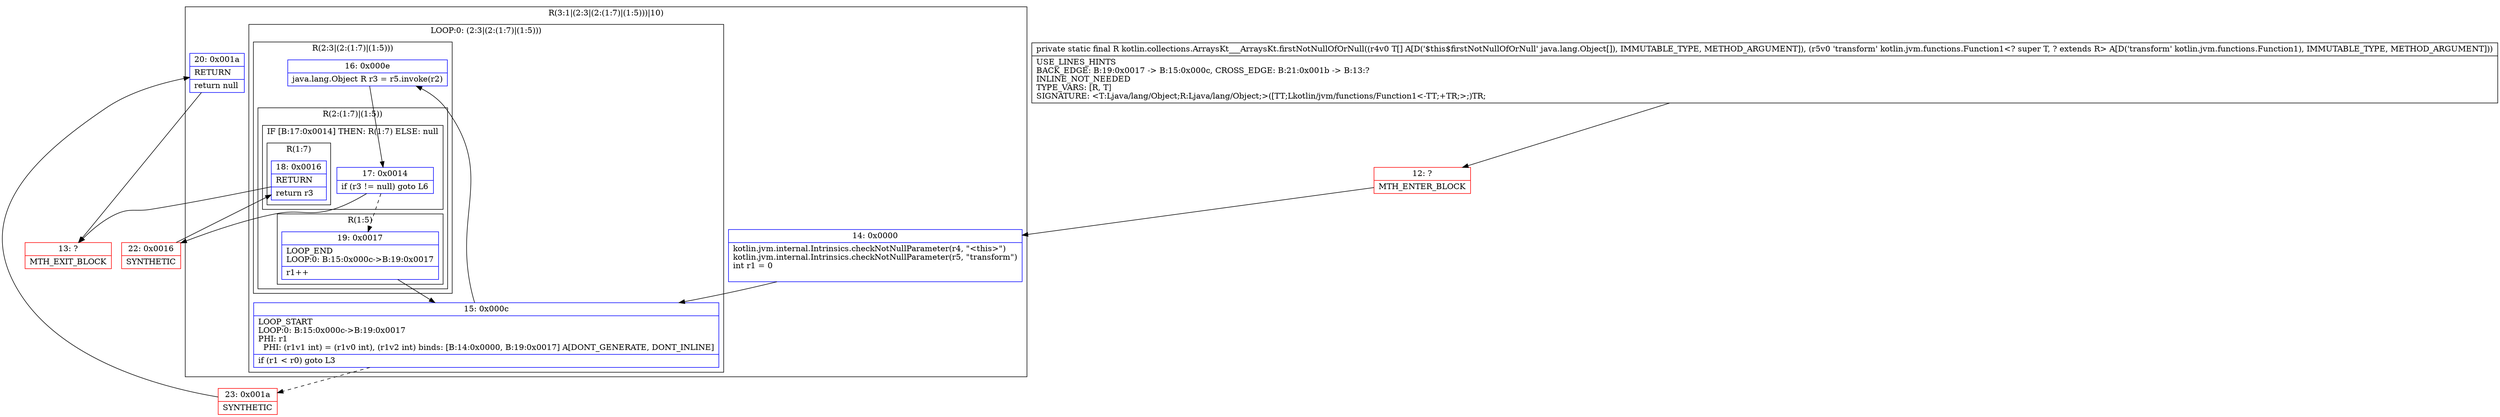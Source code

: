 digraph "CFG forkotlin.collections.ArraysKt___ArraysKt.firstNotNullOfOrNull([Ljava\/lang\/Object;Lkotlin\/jvm\/functions\/Function1;)Ljava\/lang\/Object;" {
subgraph cluster_Region_407937313 {
label = "R(3:1|(2:3|(2:(1:7)|(1:5)))|10)";
node [shape=record,color=blue];
Node_14 [shape=record,label="{14\:\ 0x0000|kotlin.jvm.internal.Intrinsics.checkNotNullParameter(r4, \"\<this\>\")\lkotlin.jvm.internal.Intrinsics.checkNotNullParameter(r5, \"transform\")\lint r1 = 0\l\l}"];
subgraph cluster_LoopRegion_455568809 {
label = "LOOP:0: (2:3|(2:(1:7)|(1:5)))";
node [shape=record,color=blue];
Node_15 [shape=record,label="{15\:\ 0x000c|LOOP_START\lLOOP:0: B:15:0x000c\-\>B:19:0x0017\lPHI: r1 \l  PHI: (r1v1 int) = (r1v0 int), (r1v2 int) binds: [B:14:0x0000, B:19:0x0017] A[DONT_GENERATE, DONT_INLINE]\l|if (r1 \< r0) goto L3\l}"];
subgraph cluster_Region_1403764906 {
label = "R(2:3|(2:(1:7)|(1:5)))";
node [shape=record,color=blue];
Node_16 [shape=record,label="{16\:\ 0x000e|java.lang.Object R r3 = r5.invoke(r2)\l}"];
subgraph cluster_Region_1561354627 {
label = "R(2:(1:7)|(1:5))";
node [shape=record,color=blue];
subgraph cluster_IfRegion_1279354352 {
label = "IF [B:17:0x0014] THEN: R(1:7) ELSE: null";
node [shape=record,color=blue];
Node_17 [shape=record,label="{17\:\ 0x0014|if (r3 != null) goto L6\l}"];
subgraph cluster_Region_1367710960 {
label = "R(1:7)";
node [shape=record,color=blue];
Node_18 [shape=record,label="{18\:\ 0x0016|RETURN\l|return r3\l}"];
}
}
subgraph cluster_Region_235860436 {
label = "R(1:5)";
node [shape=record,color=blue];
Node_19 [shape=record,label="{19\:\ 0x0017|LOOP_END\lLOOP:0: B:15:0x000c\-\>B:19:0x0017\l|r1++\l}"];
}
}
}
}
Node_20 [shape=record,label="{20\:\ 0x001a|RETURN\l|return null\l}"];
}
Node_12 [shape=record,color=red,label="{12\:\ ?|MTH_ENTER_BLOCK\l}"];
Node_22 [shape=record,color=red,label="{22\:\ 0x0016|SYNTHETIC\l}"];
Node_13 [shape=record,color=red,label="{13\:\ ?|MTH_EXIT_BLOCK\l}"];
Node_23 [shape=record,color=red,label="{23\:\ 0x001a|SYNTHETIC\l}"];
MethodNode[shape=record,label="{private static final R kotlin.collections.ArraysKt___ArraysKt.firstNotNullOfOrNull((r4v0 T[] A[D('$this$firstNotNullOfOrNull' java.lang.Object[]), IMMUTABLE_TYPE, METHOD_ARGUMENT]), (r5v0 'transform' kotlin.jvm.functions.Function1\<? super T, ? extends R\> A[D('transform' kotlin.jvm.functions.Function1), IMMUTABLE_TYPE, METHOD_ARGUMENT]))  | USE_LINES_HINTS\lBACK_EDGE: B:19:0x0017 \-\> B:15:0x000c, CROSS_EDGE: B:21:0x001b \-\> B:13:?\lINLINE_NOT_NEEDED\lTYPE_VARS: [R, T]\lSIGNATURE: \<T:Ljava\/lang\/Object;R:Ljava\/lang\/Object;\>([TT;Lkotlin\/jvm\/functions\/Function1\<\-TT;+TR;\>;)TR;\l}"];
MethodNode -> Node_12;Node_14 -> Node_15;
Node_15 -> Node_16;
Node_15 -> Node_23[style=dashed];
Node_16 -> Node_17;
Node_17 -> Node_19[style=dashed];
Node_17 -> Node_22;
Node_18 -> Node_13;
Node_19 -> Node_15;
Node_20 -> Node_13;
Node_12 -> Node_14;
Node_22 -> Node_18;
Node_23 -> Node_20;
}

